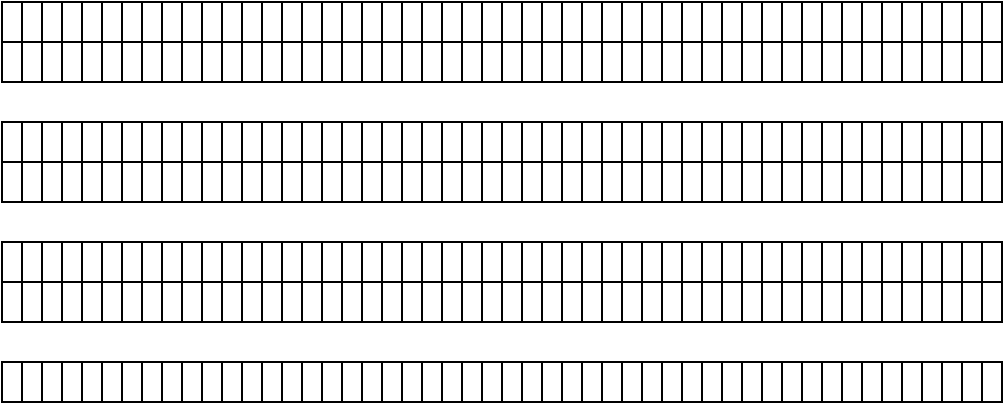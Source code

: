<mxfile version="13.0.3" type="device"><diagram id="r4NmSAupneQoYvctPZqf" name="Page-1"><mxGraphModel dx="634" dy="346" grid="1" gridSize="10" guides="1" tooltips="1" connect="1" arrows="1" fold="1" page="1" pageScale="1" pageWidth="827" pageHeight="1169" math="0" shadow="0"><root><mxCell id="0"/><mxCell id="1" parent="0"/><mxCell id="y5bwuYxLg_89UeBGdJk5-1" value="" style="rounded=0;whiteSpace=wrap;html=1;" vertex="1" parent="1"><mxGeometry x="120" y="420" width="10" height="20" as="geometry"/></mxCell><mxCell id="y5bwuYxLg_89UeBGdJk5-2" value="" style="rounded=0;whiteSpace=wrap;html=1;" vertex="1" parent="1"><mxGeometry x="130" y="420" width="10" height="20" as="geometry"/></mxCell><mxCell id="y5bwuYxLg_89UeBGdJk5-3" value="" style="rounded=0;whiteSpace=wrap;html=1;" vertex="1" parent="1"><mxGeometry x="140" y="420" width="10" height="20" as="geometry"/></mxCell><mxCell id="y5bwuYxLg_89UeBGdJk5-4" value="" style="rounded=0;whiteSpace=wrap;html=1;" vertex="1" parent="1"><mxGeometry x="150" y="420" width="10" height="20" as="geometry"/></mxCell><mxCell id="y5bwuYxLg_89UeBGdJk5-5" value="" style="rounded=0;whiteSpace=wrap;html=1;" vertex="1" parent="1"><mxGeometry x="160" y="420" width="10" height="20" as="geometry"/></mxCell><mxCell id="y5bwuYxLg_89UeBGdJk5-6" value="" style="rounded=0;whiteSpace=wrap;html=1;" vertex="1" parent="1"><mxGeometry x="170" y="420" width="10" height="20" as="geometry"/></mxCell><mxCell id="y5bwuYxLg_89UeBGdJk5-7" value="" style="rounded=0;whiteSpace=wrap;html=1;" vertex="1" parent="1"><mxGeometry x="180" y="420" width="10" height="20" as="geometry"/></mxCell><mxCell id="y5bwuYxLg_89UeBGdJk5-11" value="" style="rounded=0;whiteSpace=wrap;html=1;" vertex="1" parent="1"><mxGeometry x="190" y="420" width="10" height="20" as="geometry"/></mxCell><mxCell id="y5bwuYxLg_89UeBGdJk5-12" value="" style="rounded=0;whiteSpace=wrap;html=1;" vertex="1" parent="1"><mxGeometry x="200" y="420" width="10" height="20" as="geometry"/></mxCell><mxCell id="y5bwuYxLg_89UeBGdJk5-13" value="" style="rounded=0;whiteSpace=wrap;html=1;" vertex="1" parent="1"><mxGeometry x="210" y="420" width="10" height="20" as="geometry"/></mxCell><mxCell id="y5bwuYxLg_89UeBGdJk5-14" value="" style="rounded=0;whiteSpace=wrap;html=1;" vertex="1" parent="1"><mxGeometry x="220" y="420" width="10" height="20" as="geometry"/></mxCell><mxCell id="y5bwuYxLg_89UeBGdJk5-15" value="" style="rounded=0;whiteSpace=wrap;html=1;" vertex="1" parent="1"><mxGeometry x="230" y="420" width="10" height="20" as="geometry"/></mxCell><mxCell id="y5bwuYxLg_89UeBGdJk5-16" value="" style="rounded=0;whiteSpace=wrap;html=1;" vertex="1" parent="1"><mxGeometry x="240" y="420" width="10" height="20" as="geometry"/></mxCell><mxCell id="y5bwuYxLg_89UeBGdJk5-17" value="" style="rounded=0;whiteSpace=wrap;html=1;" vertex="1" parent="1"><mxGeometry x="250" y="420" width="10" height="20" as="geometry"/></mxCell><mxCell id="y5bwuYxLg_89UeBGdJk5-18" value="" style="rounded=0;whiteSpace=wrap;html=1;" vertex="1" parent="1"><mxGeometry x="260" y="420" width="10" height="20" as="geometry"/></mxCell><mxCell id="y5bwuYxLg_89UeBGdJk5-19" value="" style="rounded=0;whiteSpace=wrap;html=1;" vertex="1" parent="1"><mxGeometry x="270" y="420" width="10" height="20" as="geometry"/></mxCell><mxCell id="y5bwuYxLg_89UeBGdJk5-20" value="" style="rounded=0;whiteSpace=wrap;html=1;" vertex="1" parent="1"><mxGeometry x="280" y="420" width="10" height="20" as="geometry"/></mxCell><mxCell id="y5bwuYxLg_89UeBGdJk5-21" value="" style="rounded=0;whiteSpace=wrap;html=1;" vertex="1" parent="1"><mxGeometry x="290" y="420" width="10" height="20" as="geometry"/></mxCell><mxCell id="y5bwuYxLg_89UeBGdJk5-22" value="" style="rounded=0;whiteSpace=wrap;html=1;" vertex="1" parent="1"><mxGeometry x="300" y="420" width="10" height="20" as="geometry"/></mxCell><mxCell id="y5bwuYxLg_89UeBGdJk5-23" value="" style="rounded=0;whiteSpace=wrap;html=1;" vertex="1" parent="1"><mxGeometry x="310" y="420" width="10" height="20" as="geometry"/></mxCell><mxCell id="y5bwuYxLg_89UeBGdJk5-24" value="" style="rounded=0;whiteSpace=wrap;html=1;" vertex="1" parent="1"><mxGeometry x="320" y="420" width="10" height="20" as="geometry"/></mxCell><mxCell id="y5bwuYxLg_89UeBGdJk5-25" value="" style="rounded=0;whiteSpace=wrap;html=1;" vertex="1" parent="1"><mxGeometry x="330" y="420" width="10" height="20" as="geometry"/></mxCell><mxCell id="y5bwuYxLg_89UeBGdJk5-26" value="" style="rounded=0;whiteSpace=wrap;html=1;" vertex="1" parent="1"><mxGeometry x="340" y="420" width="10" height="20" as="geometry"/></mxCell><mxCell id="y5bwuYxLg_89UeBGdJk5-27" value="" style="rounded=0;whiteSpace=wrap;html=1;" vertex="1" parent="1"><mxGeometry x="350" y="420" width="10" height="20" as="geometry"/></mxCell><mxCell id="y5bwuYxLg_89UeBGdJk5-28" value="" style="rounded=0;whiteSpace=wrap;html=1;" vertex="1" parent="1"><mxGeometry x="360" y="420" width="10" height="20" as="geometry"/></mxCell><mxCell id="y5bwuYxLg_89UeBGdJk5-29" value="" style="rounded=0;whiteSpace=wrap;html=1;" vertex="1" parent="1"><mxGeometry x="370" y="420" width="10" height="20" as="geometry"/></mxCell><mxCell id="y5bwuYxLg_89UeBGdJk5-30" value="" style="rounded=0;whiteSpace=wrap;html=1;" vertex="1" parent="1"><mxGeometry x="380" y="420" width="10" height="20" as="geometry"/></mxCell><mxCell id="y5bwuYxLg_89UeBGdJk5-31" value="" style="rounded=0;whiteSpace=wrap;html=1;" vertex="1" parent="1"><mxGeometry x="390" y="420" width="10" height="20" as="geometry"/></mxCell><mxCell id="y5bwuYxLg_89UeBGdJk5-32" value="" style="rounded=0;whiteSpace=wrap;html=1;" vertex="1" parent="1"><mxGeometry x="400" y="420" width="10" height="20" as="geometry"/></mxCell><mxCell id="y5bwuYxLg_89UeBGdJk5-33" value="" style="rounded=0;whiteSpace=wrap;html=1;" vertex="1" parent="1"><mxGeometry x="410" y="420" width="10" height="20" as="geometry"/></mxCell><mxCell id="y5bwuYxLg_89UeBGdJk5-34" value="" style="rounded=0;whiteSpace=wrap;html=1;" vertex="1" parent="1"><mxGeometry x="420" y="420" width="10" height="20" as="geometry"/></mxCell><mxCell id="y5bwuYxLg_89UeBGdJk5-35" value="" style="rounded=0;whiteSpace=wrap;html=1;" vertex="1" parent="1"><mxGeometry x="430" y="420" width="10" height="20" as="geometry"/></mxCell><mxCell id="y5bwuYxLg_89UeBGdJk5-36" value="" style="rounded=0;whiteSpace=wrap;html=1;" vertex="1" parent="1"><mxGeometry x="440" y="420" width="10" height="20" as="geometry"/></mxCell><mxCell id="y5bwuYxLg_89UeBGdJk5-37" value="" style="rounded=0;whiteSpace=wrap;html=1;" vertex="1" parent="1"><mxGeometry x="450" y="420" width="10" height="20" as="geometry"/></mxCell><mxCell id="y5bwuYxLg_89UeBGdJk5-38" value="" style="rounded=0;whiteSpace=wrap;html=1;" vertex="1" parent="1"><mxGeometry x="460" y="420" width="10" height="20" as="geometry"/></mxCell><mxCell id="y5bwuYxLg_89UeBGdJk5-39" value="" style="rounded=0;whiteSpace=wrap;html=1;" vertex="1" parent="1"><mxGeometry x="470" y="420" width="10" height="20" as="geometry"/></mxCell><mxCell id="y5bwuYxLg_89UeBGdJk5-40" value="" style="rounded=0;whiteSpace=wrap;html=1;" vertex="1" parent="1"><mxGeometry x="480" y="420" width="10" height="20" as="geometry"/></mxCell><mxCell id="y5bwuYxLg_89UeBGdJk5-41" value="" style="rounded=0;whiteSpace=wrap;html=1;" vertex="1" parent="1"><mxGeometry x="490" y="420" width="10" height="20" as="geometry"/></mxCell><mxCell id="y5bwuYxLg_89UeBGdJk5-42" value="" style="rounded=0;whiteSpace=wrap;html=1;" vertex="1" parent="1"><mxGeometry x="500" y="420" width="10" height="20" as="geometry"/></mxCell><mxCell id="y5bwuYxLg_89UeBGdJk5-43" value="" style="rounded=0;whiteSpace=wrap;html=1;" vertex="1" parent="1"><mxGeometry x="510" y="420" width="10" height="20" as="geometry"/></mxCell><mxCell id="y5bwuYxLg_89UeBGdJk5-44" value="" style="rounded=0;whiteSpace=wrap;html=1;" vertex="1" parent="1"><mxGeometry x="520" y="420" width="10" height="20" as="geometry"/></mxCell><mxCell id="y5bwuYxLg_89UeBGdJk5-45" value="" style="rounded=0;whiteSpace=wrap;html=1;" vertex="1" parent="1"><mxGeometry x="530" y="420" width="10" height="20" as="geometry"/></mxCell><mxCell id="y5bwuYxLg_89UeBGdJk5-46" value="" style="rounded=0;whiteSpace=wrap;html=1;" vertex="1" parent="1"><mxGeometry x="540" y="420" width="10" height="20" as="geometry"/></mxCell><mxCell id="y5bwuYxLg_89UeBGdJk5-47" value="" style="rounded=0;whiteSpace=wrap;html=1;" vertex="1" parent="1"><mxGeometry x="550" y="420" width="10" height="20" as="geometry"/></mxCell><mxCell id="y5bwuYxLg_89UeBGdJk5-48" value="" style="rounded=0;whiteSpace=wrap;html=1;" vertex="1" parent="1"><mxGeometry x="560" y="420" width="10" height="20" as="geometry"/></mxCell><mxCell id="y5bwuYxLg_89UeBGdJk5-49" value="" style="rounded=0;whiteSpace=wrap;html=1;" vertex="1" parent="1"><mxGeometry x="570" y="420" width="10" height="20" as="geometry"/></mxCell><mxCell id="y5bwuYxLg_89UeBGdJk5-50" value="" style="rounded=0;whiteSpace=wrap;html=1;" vertex="1" parent="1"><mxGeometry x="580" y="420" width="10" height="20" as="geometry"/></mxCell><mxCell id="y5bwuYxLg_89UeBGdJk5-51" value="" style="rounded=0;whiteSpace=wrap;html=1;" vertex="1" parent="1"><mxGeometry x="590" y="420" width="10" height="20" as="geometry"/></mxCell><mxCell id="y5bwuYxLg_89UeBGdJk5-52" value="" style="rounded=0;whiteSpace=wrap;html=1;" vertex="1" parent="1"><mxGeometry x="600" y="420" width="10" height="20" as="geometry"/></mxCell><mxCell id="y5bwuYxLg_89UeBGdJk5-53" value="" style="rounded=0;whiteSpace=wrap;html=1;" vertex="1" parent="1"><mxGeometry x="610" y="420" width="10" height="20" as="geometry"/></mxCell><mxCell id="y5bwuYxLg_89UeBGdJk5-54" value="" style="rounded=0;whiteSpace=wrap;html=1;" vertex="1" parent="1"><mxGeometry x="120" y="380" width="10" height="20" as="geometry"/></mxCell><mxCell id="y5bwuYxLg_89UeBGdJk5-55" value="" style="rounded=0;whiteSpace=wrap;html=1;" vertex="1" parent="1"><mxGeometry x="130" y="380" width="10" height="20" as="geometry"/></mxCell><mxCell id="y5bwuYxLg_89UeBGdJk5-56" value="" style="rounded=0;whiteSpace=wrap;html=1;" vertex="1" parent="1"><mxGeometry x="140" y="380" width="10" height="20" as="geometry"/></mxCell><mxCell id="y5bwuYxLg_89UeBGdJk5-57" value="" style="rounded=0;whiteSpace=wrap;html=1;" vertex="1" parent="1"><mxGeometry x="150" y="380" width="10" height="20" as="geometry"/></mxCell><mxCell id="y5bwuYxLg_89UeBGdJk5-58" value="" style="rounded=0;whiteSpace=wrap;html=1;" vertex="1" parent="1"><mxGeometry x="160" y="380" width="10" height="20" as="geometry"/></mxCell><mxCell id="y5bwuYxLg_89UeBGdJk5-59" value="" style="rounded=0;whiteSpace=wrap;html=1;" vertex="1" parent="1"><mxGeometry x="170" y="380" width="10" height="20" as="geometry"/></mxCell><mxCell id="y5bwuYxLg_89UeBGdJk5-60" value="" style="rounded=0;whiteSpace=wrap;html=1;" vertex="1" parent="1"><mxGeometry x="180" y="380" width="10" height="20" as="geometry"/></mxCell><mxCell id="y5bwuYxLg_89UeBGdJk5-61" value="" style="rounded=0;whiteSpace=wrap;html=1;" vertex="1" parent="1"><mxGeometry x="190" y="380" width="10" height="20" as="geometry"/></mxCell><mxCell id="y5bwuYxLg_89UeBGdJk5-62" value="" style="rounded=0;whiteSpace=wrap;html=1;" vertex="1" parent="1"><mxGeometry x="200" y="380" width="10" height="20" as="geometry"/></mxCell><mxCell id="y5bwuYxLg_89UeBGdJk5-63" value="" style="rounded=0;whiteSpace=wrap;html=1;" vertex="1" parent="1"><mxGeometry x="210" y="380" width="10" height="20" as="geometry"/></mxCell><mxCell id="y5bwuYxLg_89UeBGdJk5-64" value="" style="rounded=0;whiteSpace=wrap;html=1;" vertex="1" parent="1"><mxGeometry x="220" y="380" width="10" height="20" as="geometry"/></mxCell><mxCell id="y5bwuYxLg_89UeBGdJk5-65" value="" style="rounded=0;whiteSpace=wrap;html=1;" vertex="1" parent="1"><mxGeometry x="230" y="380" width="10" height="20" as="geometry"/></mxCell><mxCell id="y5bwuYxLg_89UeBGdJk5-66" value="" style="rounded=0;whiteSpace=wrap;html=1;" vertex="1" parent="1"><mxGeometry x="240" y="380" width="10" height="20" as="geometry"/></mxCell><mxCell id="y5bwuYxLg_89UeBGdJk5-67" value="" style="rounded=0;whiteSpace=wrap;html=1;" vertex="1" parent="1"><mxGeometry x="250" y="380" width="10" height="20" as="geometry"/></mxCell><mxCell id="y5bwuYxLg_89UeBGdJk5-68" value="" style="rounded=0;whiteSpace=wrap;html=1;" vertex="1" parent="1"><mxGeometry x="260" y="380" width="10" height="20" as="geometry"/></mxCell><mxCell id="y5bwuYxLg_89UeBGdJk5-69" value="" style="rounded=0;whiteSpace=wrap;html=1;" vertex="1" parent="1"><mxGeometry x="270" y="380" width="10" height="20" as="geometry"/></mxCell><mxCell id="y5bwuYxLg_89UeBGdJk5-70" value="" style="rounded=0;whiteSpace=wrap;html=1;" vertex="1" parent="1"><mxGeometry x="280" y="380" width="10" height="20" as="geometry"/></mxCell><mxCell id="y5bwuYxLg_89UeBGdJk5-71" value="" style="rounded=0;whiteSpace=wrap;html=1;" vertex="1" parent="1"><mxGeometry x="290" y="380" width="10" height="20" as="geometry"/></mxCell><mxCell id="y5bwuYxLg_89UeBGdJk5-72" value="" style="rounded=0;whiteSpace=wrap;html=1;" vertex="1" parent="1"><mxGeometry x="300" y="380" width="10" height="20" as="geometry"/></mxCell><mxCell id="y5bwuYxLg_89UeBGdJk5-73" value="" style="rounded=0;whiteSpace=wrap;html=1;" vertex="1" parent="1"><mxGeometry x="310" y="380" width="10" height="20" as="geometry"/></mxCell><mxCell id="y5bwuYxLg_89UeBGdJk5-74" value="" style="rounded=0;whiteSpace=wrap;html=1;" vertex="1" parent="1"><mxGeometry x="320" y="380" width="10" height="20" as="geometry"/></mxCell><mxCell id="y5bwuYxLg_89UeBGdJk5-75" value="" style="rounded=0;whiteSpace=wrap;html=1;" vertex="1" parent="1"><mxGeometry x="330" y="380" width="10" height="20" as="geometry"/></mxCell><mxCell id="y5bwuYxLg_89UeBGdJk5-76" value="" style="rounded=0;whiteSpace=wrap;html=1;" vertex="1" parent="1"><mxGeometry x="340" y="380" width="10" height="20" as="geometry"/></mxCell><mxCell id="y5bwuYxLg_89UeBGdJk5-77" value="" style="rounded=0;whiteSpace=wrap;html=1;" vertex="1" parent="1"><mxGeometry x="350" y="380" width="10" height="20" as="geometry"/></mxCell><mxCell id="y5bwuYxLg_89UeBGdJk5-78" value="" style="rounded=0;whiteSpace=wrap;html=1;" vertex="1" parent="1"><mxGeometry x="360" y="380" width="10" height="20" as="geometry"/></mxCell><mxCell id="y5bwuYxLg_89UeBGdJk5-79" value="" style="rounded=0;whiteSpace=wrap;html=1;" vertex="1" parent="1"><mxGeometry x="370" y="380" width="10" height="20" as="geometry"/></mxCell><mxCell id="y5bwuYxLg_89UeBGdJk5-80" value="" style="rounded=0;whiteSpace=wrap;html=1;" vertex="1" parent="1"><mxGeometry x="380" y="380" width="10" height="20" as="geometry"/></mxCell><mxCell id="y5bwuYxLg_89UeBGdJk5-81" value="" style="rounded=0;whiteSpace=wrap;html=1;" vertex="1" parent="1"><mxGeometry x="390" y="380" width="10" height="20" as="geometry"/></mxCell><mxCell id="y5bwuYxLg_89UeBGdJk5-82" value="" style="rounded=0;whiteSpace=wrap;html=1;" vertex="1" parent="1"><mxGeometry x="400" y="380" width="10" height="20" as="geometry"/></mxCell><mxCell id="y5bwuYxLg_89UeBGdJk5-83" value="" style="rounded=0;whiteSpace=wrap;html=1;" vertex="1" parent="1"><mxGeometry x="410" y="380" width="10" height="20" as="geometry"/></mxCell><mxCell id="y5bwuYxLg_89UeBGdJk5-84" value="" style="rounded=0;whiteSpace=wrap;html=1;" vertex="1" parent="1"><mxGeometry x="420" y="380" width="10" height="20" as="geometry"/></mxCell><mxCell id="y5bwuYxLg_89UeBGdJk5-85" value="" style="rounded=0;whiteSpace=wrap;html=1;" vertex="1" parent="1"><mxGeometry x="430" y="380" width="10" height="20" as="geometry"/></mxCell><mxCell id="y5bwuYxLg_89UeBGdJk5-86" value="" style="rounded=0;whiteSpace=wrap;html=1;" vertex="1" parent="1"><mxGeometry x="440" y="380" width="10" height="20" as="geometry"/></mxCell><mxCell id="y5bwuYxLg_89UeBGdJk5-87" value="" style="rounded=0;whiteSpace=wrap;html=1;" vertex="1" parent="1"><mxGeometry x="450" y="380" width="10" height="20" as="geometry"/></mxCell><mxCell id="y5bwuYxLg_89UeBGdJk5-88" value="" style="rounded=0;whiteSpace=wrap;html=1;" vertex="1" parent="1"><mxGeometry x="460" y="380" width="10" height="20" as="geometry"/></mxCell><mxCell id="y5bwuYxLg_89UeBGdJk5-89" value="" style="rounded=0;whiteSpace=wrap;html=1;" vertex="1" parent="1"><mxGeometry x="470" y="380" width="10" height="20" as="geometry"/></mxCell><mxCell id="y5bwuYxLg_89UeBGdJk5-90" value="" style="rounded=0;whiteSpace=wrap;html=1;" vertex="1" parent="1"><mxGeometry x="480" y="380" width="10" height="20" as="geometry"/></mxCell><mxCell id="y5bwuYxLg_89UeBGdJk5-91" value="" style="rounded=0;whiteSpace=wrap;html=1;" vertex="1" parent="1"><mxGeometry x="490" y="380" width="10" height="20" as="geometry"/></mxCell><mxCell id="y5bwuYxLg_89UeBGdJk5-92" value="" style="rounded=0;whiteSpace=wrap;html=1;" vertex="1" parent="1"><mxGeometry x="500" y="380" width="10" height="20" as="geometry"/></mxCell><mxCell id="y5bwuYxLg_89UeBGdJk5-93" value="" style="rounded=0;whiteSpace=wrap;html=1;" vertex="1" parent="1"><mxGeometry x="510" y="380" width="10" height="20" as="geometry"/></mxCell><mxCell id="y5bwuYxLg_89UeBGdJk5-94" value="" style="rounded=0;whiteSpace=wrap;html=1;" vertex="1" parent="1"><mxGeometry x="520" y="380" width="10" height="20" as="geometry"/></mxCell><mxCell id="y5bwuYxLg_89UeBGdJk5-95" value="" style="rounded=0;whiteSpace=wrap;html=1;" vertex="1" parent="1"><mxGeometry x="530" y="380" width="10" height="20" as="geometry"/></mxCell><mxCell id="y5bwuYxLg_89UeBGdJk5-96" value="" style="rounded=0;whiteSpace=wrap;html=1;" vertex="1" parent="1"><mxGeometry x="540" y="380" width="10" height="20" as="geometry"/></mxCell><mxCell id="y5bwuYxLg_89UeBGdJk5-97" value="" style="rounded=0;whiteSpace=wrap;html=1;" vertex="1" parent="1"><mxGeometry x="550" y="380" width="10" height="20" as="geometry"/></mxCell><mxCell id="y5bwuYxLg_89UeBGdJk5-98" value="" style="rounded=0;whiteSpace=wrap;html=1;" vertex="1" parent="1"><mxGeometry x="560" y="380" width="10" height="20" as="geometry"/></mxCell><mxCell id="y5bwuYxLg_89UeBGdJk5-99" value="" style="rounded=0;whiteSpace=wrap;html=1;" vertex="1" parent="1"><mxGeometry x="570" y="380" width="10" height="20" as="geometry"/></mxCell><mxCell id="y5bwuYxLg_89UeBGdJk5-100" value="" style="rounded=0;whiteSpace=wrap;html=1;" vertex="1" parent="1"><mxGeometry x="580" y="380" width="10" height="20" as="geometry"/></mxCell><mxCell id="y5bwuYxLg_89UeBGdJk5-101" value="" style="rounded=0;whiteSpace=wrap;html=1;" vertex="1" parent="1"><mxGeometry x="590" y="380" width="10" height="20" as="geometry"/></mxCell><mxCell id="y5bwuYxLg_89UeBGdJk5-102" value="" style="rounded=0;whiteSpace=wrap;html=1;" vertex="1" parent="1"><mxGeometry x="600" y="380" width="10" height="20" as="geometry"/></mxCell><mxCell id="y5bwuYxLg_89UeBGdJk5-103" value="" style="rounded=0;whiteSpace=wrap;html=1;" vertex="1" parent="1"><mxGeometry x="610" y="380" width="10" height="20" as="geometry"/></mxCell><mxCell id="y5bwuYxLg_89UeBGdJk5-104" value="" style="rounded=0;whiteSpace=wrap;html=1;" vertex="1" parent="1"><mxGeometry x="120" y="360" width="10" height="20" as="geometry"/></mxCell><mxCell id="y5bwuYxLg_89UeBGdJk5-105" value="" style="rounded=0;whiteSpace=wrap;html=1;" vertex="1" parent="1"><mxGeometry x="130" y="360" width="10" height="20" as="geometry"/></mxCell><mxCell id="y5bwuYxLg_89UeBGdJk5-106" value="" style="rounded=0;whiteSpace=wrap;html=1;" vertex="1" parent="1"><mxGeometry x="140" y="360" width="10" height="20" as="geometry"/></mxCell><mxCell id="y5bwuYxLg_89UeBGdJk5-107" value="" style="rounded=0;whiteSpace=wrap;html=1;" vertex="1" parent="1"><mxGeometry x="150" y="360" width="10" height="20" as="geometry"/></mxCell><mxCell id="y5bwuYxLg_89UeBGdJk5-108" value="" style="rounded=0;whiteSpace=wrap;html=1;" vertex="1" parent="1"><mxGeometry x="160" y="360" width="10" height="20" as="geometry"/></mxCell><mxCell id="y5bwuYxLg_89UeBGdJk5-109" value="" style="rounded=0;whiteSpace=wrap;html=1;" vertex="1" parent="1"><mxGeometry x="170" y="360" width="10" height="20" as="geometry"/></mxCell><mxCell id="y5bwuYxLg_89UeBGdJk5-110" value="" style="rounded=0;whiteSpace=wrap;html=1;" vertex="1" parent="1"><mxGeometry x="180" y="360" width="10" height="20" as="geometry"/></mxCell><mxCell id="y5bwuYxLg_89UeBGdJk5-111" value="" style="rounded=0;whiteSpace=wrap;html=1;" vertex="1" parent="1"><mxGeometry x="190" y="360" width="10" height="20" as="geometry"/></mxCell><mxCell id="y5bwuYxLg_89UeBGdJk5-112" value="" style="rounded=0;whiteSpace=wrap;html=1;" vertex="1" parent="1"><mxGeometry x="200" y="360" width="10" height="20" as="geometry"/></mxCell><mxCell id="y5bwuYxLg_89UeBGdJk5-113" value="" style="rounded=0;whiteSpace=wrap;html=1;" vertex="1" parent="1"><mxGeometry x="210" y="360" width="10" height="20" as="geometry"/></mxCell><mxCell id="y5bwuYxLg_89UeBGdJk5-114" value="" style="rounded=0;whiteSpace=wrap;html=1;" vertex="1" parent="1"><mxGeometry x="220" y="360" width="10" height="20" as="geometry"/></mxCell><mxCell id="y5bwuYxLg_89UeBGdJk5-115" value="" style="rounded=0;whiteSpace=wrap;html=1;" vertex="1" parent="1"><mxGeometry x="230" y="360" width="10" height="20" as="geometry"/></mxCell><mxCell id="y5bwuYxLg_89UeBGdJk5-116" value="" style="rounded=0;whiteSpace=wrap;html=1;" vertex="1" parent="1"><mxGeometry x="240" y="360" width="10" height="20" as="geometry"/></mxCell><mxCell id="y5bwuYxLg_89UeBGdJk5-117" value="" style="rounded=0;whiteSpace=wrap;html=1;" vertex="1" parent="1"><mxGeometry x="250" y="360" width="10" height="20" as="geometry"/></mxCell><mxCell id="y5bwuYxLg_89UeBGdJk5-118" value="" style="rounded=0;whiteSpace=wrap;html=1;" vertex="1" parent="1"><mxGeometry x="260" y="360" width="10" height="20" as="geometry"/></mxCell><mxCell id="y5bwuYxLg_89UeBGdJk5-119" value="" style="rounded=0;whiteSpace=wrap;html=1;" vertex="1" parent="1"><mxGeometry x="270" y="360" width="10" height="20" as="geometry"/></mxCell><mxCell id="y5bwuYxLg_89UeBGdJk5-120" value="" style="rounded=0;whiteSpace=wrap;html=1;" vertex="1" parent="1"><mxGeometry x="280" y="360" width="10" height="20" as="geometry"/></mxCell><mxCell id="y5bwuYxLg_89UeBGdJk5-121" value="" style="rounded=0;whiteSpace=wrap;html=1;" vertex="1" parent="1"><mxGeometry x="290" y="360" width="10" height="20" as="geometry"/></mxCell><mxCell id="y5bwuYxLg_89UeBGdJk5-122" value="" style="rounded=0;whiteSpace=wrap;html=1;" vertex="1" parent="1"><mxGeometry x="300" y="360" width="10" height="20" as="geometry"/></mxCell><mxCell id="y5bwuYxLg_89UeBGdJk5-123" value="" style="rounded=0;whiteSpace=wrap;html=1;" vertex="1" parent="1"><mxGeometry x="310" y="360" width="10" height="20" as="geometry"/></mxCell><mxCell id="y5bwuYxLg_89UeBGdJk5-124" value="" style="rounded=0;whiteSpace=wrap;html=1;" vertex="1" parent="1"><mxGeometry x="320" y="360" width="10" height="20" as="geometry"/></mxCell><mxCell id="y5bwuYxLg_89UeBGdJk5-125" value="" style="rounded=0;whiteSpace=wrap;html=1;" vertex="1" parent="1"><mxGeometry x="330" y="360" width="10" height="20" as="geometry"/></mxCell><mxCell id="y5bwuYxLg_89UeBGdJk5-126" value="" style="rounded=0;whiteSpace=wrap;html=1;" vertex="1" parent="1"><mxGeometry x="340" y="360" width="10" height="20" as="geometry"/></mxCell><mxCell id="y5bwuYxLg_89UeBGdJk5-127" value="" style="rounded=0;whiteSpace=wrap;html=1;" vertex="1" parent="1"><mxGeometry x="350" y="360" width="10" height="20" as="geometry"/></mxCell><mxCell id="y5bwuYxLg_89UeBGdJk5-128" value="" style="rounded=0;whiteSpace=wrap;html=1;" vertex="1" parent="1"><mxGeometry x="360" y="360" width="10" height="20" as="geometry"/></mxCell><mxCell id="y5bwuYxLg_89UeBGdJk5-129" value="" style="rounded=0;whiteSpace=wrap;html=1;" vertex="1" parent="1"><mxGeometry x="370" y="360" width="10" height="20" as="geometry"/></mxCell><mxCell id="y5bwuYxLg_89UeBGdJk5-130" value="" style="rounded=0;whiteSpace=wrap;html=1;" vertex="1" parent="1"><mxGeometry x="380" y="360" width="10" height="20" as="geometry"/></mxCell><mxCell id="y5bwuYxLg_89UeBGdJk5-131" value="" style="rounded=0;whiteSpace=wrap;html=1;" vertex="1" parent="1"><mxGeometry x="390" y="360" width="10" height="20" as="geometry"/></mxCell><mxCell id="y5bwuYxLg_89UeBGdJk5-132" value="" style="rounded=0;whiteSpace=wrap;html=1;" vertex="1" parent="1"><mxGeometry x="400" y="360" width="10" height="20" as="geometry"/></mxCell><mxCell id="y5bwuYxLg_89UeBGdJk5-133" value="" style="rounded=0;whiteSpace=wrap;html=1;" vertex="1" parent="1"><mxGeometry x="410" y="360" width="10" height="20" as="geometry"/></mxCell><mxCell id="y5bwuYxLg_89UeBGdJk5-134" value="" style="rounded=0;whiteSpace=wrap;html=1;" vertex="1" parent="1"><mxGeometry x="420" y="360" width="10" height="20" as="geometry"/></mxCell><mxCell id="y5bwuYxLg_89UeBGdJk5-135" value="" style="rounded=0;whiteSpace=wrap;html=1;" vertex="1" parent="1"><mxGeometry x="430" y="360" width="10" height="20" as="geometry"/></mxCell><mxCell id="y5bwuYxLg_89UeBGdJk5-136" value="" style="rounded=0;whiteSpace=wrap;html=1;" vertex="1" parent="1"><mxGeometry x="440" y="360" width="10" height="20" as="geometry"/></mxCell><mxCell id="y5bwuYxLg_89UeBGdJk5-137" value="" style="rounded=0;whiteSpace=wrap;html=1;" vertex="1" parent="1"><mxGeometry x="450" y="360" width="10" height="20" as="geometry"/></mxCell><mxCell id="y5bwuYxLg_89UeBGdJk5-138" value="" style="rounded=0;whiteSpace=wrap;html=1;" vertex="1" parent="1"><mxGeometry x="460" y="360" width="10" height="20" as="geometry"/></mxCell><mxCell id="y5bwuYxLg_89UeBGdJk5-139" value="" style="rounded=0;whiteSpace=wrap;html=1;" vertex="1" parent="1"><mxGeometry x="470" y="360" width="10" height="20" as="geometry"/></mxCell><mxCell id="y5bwuYxLg_89UeBGdJk5-140" value="" style="rounded=0;whiteSpace=wrap;html=1;" vertex="1" parent="1"><mxGeometry x="480" y="360" width="10" height="20" as="geometry"/></mxCell><mxCell id="y5bwuYxLg_89UeBGdJk5-141" value="" style="rounded=0;whiteSpace=wrap;html=1;" vertex="1" parent="1"><mxGeometry x="490" y="360" width="10" height="20" as="geometry"/></mxCell><mxCell id="y5bwuYxLg_89UeBGdJk5-142" value="" style="rounded=0;whiteSpace=wrap;html=1;" vertex="1" parent="1"><mxGeometry x="500" y="360" width="10" height="20" as="geometry"/></mxCell><mxCell id="y5bwuYxLg_89UeBGdJk5-143" value="" style="rounded=0;whiteSpace=wrap;html=1;" vertex="1" parent="1"><mxGeometry x="510" y="360" width="10" height="20" as="geometry"/></mxCell><mxCell id="y5bwuYxLg_89UeBGdJk5-144" value="" style="rounded=0;whiteSpace=wrap;html=1;" vertex="1" parent="1"><mxGeometry x="520" y="360" width="10" height="20" as="geometry"/></mxCell><mxCell id="y5bwuYxLg_89UeBGdJk5-145" value="" style="rounded=0;whiteSpace=wrap;html=1;" vertex="1" parent="1"><mxGeometry x="530" y="360" width="10" height="20" as="geometry"/></mxCell><mxCell id="y5bwuYxLg_89UeBGdJk5-146" value="" style="rounded=0;whiteSpace=wrap;html=1;" vertex="1" parent="1"><mxGeometry x="540" y="360" width="10" height="20" as="geometry"/></mxCell><mxCell id="y5bwuYxLg_89UeBGdJk5-147" value="" style="rounded=0;whiteSpace=wrap;html=1;" vertex="1" parent="1"><mxGeometry x="550" y="360" width="10" height="20" as="geometry"/></mxCell><mxCell id="y5bwuYxLg_89UeBGdJk5-148" value="" style="rounded=0;whiteSpace=wrap;html=1;" vertex="1" parent="1"><mxGeometry x="560" y="360" width="10" height="20" as="geometry"/></mxCell><mxCell id="y5bwuYxLg_89UeBGdJk5-149" value="" style="rounded=0;whiteSpace=wrap;html=1;" vertex="1" parent="1"><mxGeometry x="570" y="360" width="10" height="20" as="geometry"/></mxCell><mxCell id="y5bwuYxLg_89UeBGdJk5-150" value="" style="rounded=0;whiteSpace=wrap;html=1;" vertex="1" parent="1"><mxGeometry x="580" y="360" width="10" height="20" as="geometry"/></mxCell><mxCell id="y5bwuYxLg_89UeBGdJk5-151" value="" style="rounded=0;whiteSpace=wrap;html=1;" vertex="1" parent="1"><mxGeometry x="590" y="360" width="10" height="20" as="geometry"/></mxCell><mxCell id="y5bwuYxLg_89UeBGdJk5-152" value="" style="rounded=0;whiteSpace=wrap;html=1;" vertex="1" parent="1"><mxGeometry x="600" y="360" width="10" height="20" as="geometry"/></mxCell><mxCell id="y5bwuYxLg_89UeBGdJk5-153" value="" style="rounded=0;whiteSpace=wrap;html=1;" vertex="1" parent="1"><mxGeometry x="610" y="360" width="10" height="20" as="geometry"/></mxCell><mxCell id="y5bwuYxLg_89UeBGdJk5-154" value="" style="rounded=0;whiteSpace=wrap;html=1;" vertex="1" parent="1"><mxGeometry x="120" y="320" width="10" height="20" as="geometry"/></mxCell><mxCell id="y5bwuYxLg_89UeBGdJk5-155" value="" style="rounded=0;whiteSpace=wrap;html=1;" vertex="1" parent="1"><mxGeometry x="130" y="320" width="10" height="20" as="geometry"/></mxCell><mxCell id="y5bwuYxLg_89UeBGdJk5-156" value="" style="rounded=0;whiteSpace=wrap;html=1;" vertex="1" parent="1"><mxGeometry x="140" y="320" width="10" height="20" as="geometry"/></mxCell><mxCell id="y5bwuYxLg_89UeBGdJk5-157" value="" style="rounded=0;whiteSpace=wrap;html=1;" vertex="1" parent="1"><mxGeometry x="150" y="320" width="10" height="20" as="geometry"/></mxCell><mxCell id="y5bwuYxLg_89UeBGdJk5-158" value="" style="rounded=0;whiteSpace=wrap;html=1;" vertex="1" parent="1"><mxGeometry x="160" y="320" width="10" height="20" as="geometry"/></mxCell><mxCell id="y5bwuYxLg_89UeBGdJk5-159" value="" style="rounded=0;whiteSpace=wrap;html=1;" vertex="1" parent="1"><mxGeometry x="170" y="320" width="10" height="20" as="geometry"/></mxCell><mxCell id="y5bwuYxLg_89UeBGdJk5-160" value="" style="rounded=0;whiteSpace=wrap;html=1;" vertex="1" parent="1"><mxGeometry x="180" y="320" width="10" height="20" as="geometry"/></mxCell><mxCell id="y5bwuYxLg_89UeBGdJk5-161" value="" style="rounded=0;whiteSpace=wrap;html=1;" vertex="1" parent="1"><mxGeometry x="190" y="320" width="10" height="20" as="geometry"/></mxCell><mxCell id="y5bwuYxLg_89UeBGdJk5-162" value="" style="rounded=0;whiteSpace=wrap;html=1;" vertex="1" parent="1"><mxGeometry x="200" y="320" width="10" height="20" as="geometry"/></mxCell><mxCell id="y5bwuYxLg_89UeBGdJk5-163" value="" style="rounded=0;whiteSpace=wrap;html=1;" vertex="1" parent="1"><mxGeometry x="210" y="320" width="10" height="20" as="geometry"/></mxCell><mxCell id="y5bwuYxLg_89UeBGdJk5-164" value="" style="rounded=0;whiteSpace=wrap;html=1;" vertex="1" parent="1"><mxGeometry x="220" y="320" width="10" height="20" as="geometry"/></mxCell><mxCell id="y5bwuYxLg_89UeBGdJk5-165" value="" style="rounded=0;whiteSpace=wrap;html=1;" vertex="1" parent="1"><mxGeometry x="230" y="320" width="10" height="20" as="geometry"/></mxCell><mxCell id="y5bwuYxLg_89UeBGdJk5-166" value="" style="rounded=0;whiteSpace=wrap;html=1;" vertex="1" parent="1"><mxGeometry x="240" y="320" width="10" height="20" as="geometry"/></mxCell><mxCell id="y5bwuYxLg_89UeBGdJk5-167" value="" style="rounded=0;whiteSpace=wrap;html=1;" vertex="1" parent="1"><mxGeometry x="250" y="320" width="10" height="20" as="geometry"/></mxCell><mxCell id="y5bwuYxLg_89UeBGdJk5-168" value="" style="rounded=0;whiteSpace=wrap;html=1;" vertex="1" parent="1"><mxGeometry x="260" y="320" width="10" height="20" as="geometry"/></mxCell><mxCell id="y5bwuYxLg_89UeBGdJk5-169" value="" style="rounded=0;whiteSpace=wrap;html=1;" vertex="1" parent="1"><mxGeometry x="270" y="320" width="10" height="20" as="geometry"/></mxCell><mxCell id="y5bwuYxLg_89UeBGdJk5-170" value="" style="rounded=0;whiteSpace=wrap;html=1;" vertex="1" parent="1"><mxGeometry x="280" y="320" width="10" height="20" as="geometry"/></mxCell><mxCell id="y5bwuYxLg_89UeBGdJk5-171" value="" style="rounded=0;whiteSpace=wrap;html=1;" vertex="1" parent="1"><mxGeometry x="290" y="320" width="10" height="20" as="geometry"/></mxCell><mxCell id="y5bwuYxLg_89UeBGdJk5-172" value="" style="rounded=0;whiteSpace=wrap;html=1;" vertex="1" parent="1"><mxGeometry x="300" y="320" width="10" height="20" as="geometry"/></mxCell><mxCell id="y5bwuYxLg_89UeBGdJk5-173" value="" style="rounded=0;whiteSpace=wrap;html=1;" vertex="1" parent="1"><mxGeometry x="310" y="320" width="10" height="20" as="geometry"/></mxCell><mxCell id="y5bwuYxLg_89UeBGdJk5-174" value="" style="rounded=0;whiteSpace=wrap;html=1;" vertex="1" parent="1"><mxGeometry x="320" y="320" width="10" height="20" as="geometry"/></mxCell><mxCell id="y5bwuYxLg_89UeBGdJk5-175" value="" style="rounded=0;whiteSpace=wrap;html=1;" vertex="1" parent="1"><mxGeometry x="330" y="320" width="10" height="20" as="geometry"/></mxCell><mxCell id="y5bwuYxLg_89UeBGdJk5-176" value="" style="rounded=0;whiteSpace=wrap;html=1;" vertex="1" parent="1"><mxGeometry x="340" y="320" width="10" height="20" as="geometry"/></mxCell><mxCell id="y5bwuYxLg_89UeBGdJk5-177" value="" style="rounded=0;whiteSpace=wrap;html=1;" vertex="1" parent="1"><mxGeometry x="350" y="320" width="10" height="20" as="geometry"/></mxCell><mxCell id="y5bwuYxLg_89UeBGdJk5-178" value="" style="rounded=0;whiteSpace=wrap;html=1;" vertex="1" parent="1"><mxGeometry x="360" y="320" width="10" height="20" as="geometry"/></mxCell><mxCell id="y5bwuYxLg_89UeBGdJk5-179" value="" style="rounded=0;whiteSpace=wrap;html=1;" vertex="1" parent="1"><mxGeometry x="370" y="320" width="10" height="20" as="geometry"/></mxCell><mxCell id="y5bwuYxLg_89UeBGdJk5-180" value="" style="rounded=0;whiteSpace=wrap;html=1;" vertex="1" parent="1"><mxGeometry x="380" y="320" width="10" height="20" as="geometry"/></mxCell><mxCell id="y5bwuYxLg_89UeBGdJk5-181" value="" style="rounded=0;whiteSpace=wrap;html=1;" vertex="1" parent="1"><mxGeometry x="390" y="320" width="10" height="20" as="geometry"/></mxCell><mxCell id="y5bwuYxLg_89UeBGdJk5-182" value="" style="rounded=0;whiteSpace=wrap;html=1;" vertex="1" parent="1"><mxGeometry x="400" y="320" width="10" height="20" as="geometry"/></mxCell><mxCell id="y5bwuYxLg_89UeBGdJk5-183" value="" style="rounded=0;whiteSpace=wrap;html=1;" vertex="1" parent="1"><mxGeometry x="410" y="320" width="10" height="20" as="geometry"/></mxCell><mxCell id="y5bwuYxLg_89UeBGdJk5-184" value="" style="rounded=0;whiteSpace=wrap;html=1;" vertex="1" parent="1"><mxGeometry x="420" y="320" width="10" height="20" as="geometry"/></mxCell><mxCell id="y5bwuYxLg_89UeBGdJk5-185" value="" style="rounded=0;whiteSpace=wrap;html=1;" vertex="1" parent="1"><mxGeometry x="430" y="320" width="10" height="20" as="geometry"/></mxCell><mxCell id="y5bwuYxLg_89UeBGdJk5-186" value="" style="rounded=0;whiteSpace=wrap;html=1;" vertex="1" parent="1"><mxGeometry x="440" y="320" width="10" height="20" as="geometry"/></mxCell><mxCell id="y5bwuYxLg_89UeBGdJk5-187" value="" style="rounded=0;whiteSpace=wrap;html=1;" vertex="1" parent="1"><mxGeometry x="450" y="320" width="10" height="20" as="geometry"/></mxCell><mxCell id="y5bwuYxLg_89UeBGdJk5-188" value="" style="rounded=0;whiteSpace=wrap;html=1;" vertex="1" parent="1"><mxGeometry x="460" y="320" width="10" height="20" as="geometry"/></mxCell><mxCell id="y5bwuYxLg_89UeBGdJk5-189" value="" style="rounded=0;whiteSpace=wrap;html=1;" vertex="1" parent="1"><mxGeometry x="470" y="320" width="10" height="20" as="geometry"/></mxCell><mxCell id="y5bwuYxLg_89UeBGdJk5-190" value="" style="rounded=0;whiteSpace=wrap;html=1;" vertex="1" parent="1"><mxGeometry x="480" y="320" width="10" height="20" as="geometry"/></mxCell><mxCell id="y5bwuYxLg_89UeBGdJk5-191" value="" style="rounded=0;whiteSpace=wrap;html=1;" vertex="1" parent="1"><mxGeometry x="490" y="320" width="10" height="20" as="geometry"/></mxCell><mxCell id="y5bwuYxLg_89UeBGdJk5-192" value="" style="rounded=0;whiteSpace=wrap;html=1;" vertex="1" parent="1"><mxGeometry x="500" y="320" width="10" height="20" as="geometry"/></mxCell><mxCell id="y5bwuYxLg_89UeBGdJk5-193" value="" style="rounded=0;whiteSpace=wrap;html=1;" vertex="1" parent="1"><mxGeometry x="510" y="320" width="10" height="20" as="geometry"/></mxCell><mxCell id="y5bwuYxLg_89UeBGdJk5-194" value="" style="rounded=0;whiteSpace=wrap;html=1;" vertex="1" parent="1"><mxGeometry x="520" y="320" width="10" height="20" as="geometry"/></mxCell><mxCell id="y5bwuYxLg_89UeBGdJk5-195" value="" style="rounded=0;whiteSpace=wrap;html=1;" vertex="1" parent="1"><mxGeometry x="530" y="320" width="10" height="20" as="geometry"/></mxCell><mxCell id="y5bwuYxLg_89UeBGdJk5-196" value="" style="rounded=0;whiteSpace=wrap;html=1;" vertex="1" parent="1"><mxGeometry x="540" y="320" width="10" height="20" as="geometry"/></mxCell><mxCell id="y5bwuYxLg_89UeBGdJk5-197" value="" style="rounded=0;whiteSpace=wrap;html=1;" vertex="1" parent="1"><mxGeometry x="550" y="320" width="10" height="20" as="geometry"/></mxCell><mxCell id="y5bwuYxLg_89UeBGdJk5-198" value="" style="rounded=0;whiteSpace=wrap;html=1;" vertex="1" parent="1"><mxGeometry x="560" y="320" width="10" height="20" as="geometry"/></mxCell><mxCell id="y5bwuYxLg_89UeBGdJk5-199" value="" style="rounded=0;whiteSpace=wrap;html=1;" vertex="1" parent="1"><mxGeometry x="570" y="320" width="10" height="20" as="geometry"/></mxCell><mxCell id="y5bwuYxLg_89UeBGdJk5-200" value="" style="rounded=0;whiteSpace=wrap;html=1;" vertex="1" parent="1"><mxGeometry x="580" y="320" width="10" height="20" as="geometry"/></mxCell><mxCell id="y5bwuYxLg_89UeBGdJk5-201" value="" style="rounded=0;whiteSpace=wrap;html=1;" vertex="1" parent="1"><mxGeometry x="590" y="320" width="10" height="20" as="geometry"/></mxCell><mxCell id="y5bwuYxLg_89UeBGdJk5-202" value="" style="rounded=0;whiteSpace=wrap;html=1;" vertex="1" parent="1"><mxGeometry x="600" y="320" width="10" height="20" as="geometry"/></mxCell><mxCell id="y5bwuYxLg_89UeBGdJk5-203" value="" style="rounded=0;whiteSpace=wrap;html=1;" vertex="1" parent="1"><mxGeometry x="610" y="320" width="10" height="20" as="geometry"/></mxCell><mxCell id="y5bwuYxLg_89UeBGdJk5-204" value="" style="rounded=0;whiteSpace=wrap;html=1;" vertex="1" parent="1"><mxGeometry x="120" y="300" width="10" height="20" as="geometry"/></mxCell><mxCell id="y5bwuYxLg_89UeBGdJk5-205" value="" style="rounded=0;whiteSpace=wrap;html=1;" vertex="1" parent="1"><mxGeometry x="130" y="300" width="10" height="20" as="geometry"/></mxCell><mxCell id="y5bwuYxLg_89UeBGdJk5-206" value="" style="rounded=0;whiteSpace=wrap;html=1;" vertex="1" parent="1"><mxGeometry x="140" y="300" width="10" height="20" as="geometry"/></mxCell><mxCell id="y5bwuYxLg_89UeBGdJk5-207" value="" style="rounded=0;whiteSpace=wrap;html=1;" vertex="1" parent="1"><mxGeometry x="150" y="300" width="10" height="20" as="geometry"/></mxCell><mxCell id="y5bwuYxLg_89UeBGdJk5-208" value="" style="rounded=0;whiteSpace=wrap;html=1;" vertex="1" parent="1"><mxGeometry x="160" y="300" width="10" height="20" as="geometry"/></mxCell><mxCell id="y5bwuYxLg_89UeBGdJk5-209" value="" style="rounded=0;whiteSpace=wrap;html=1;" vertex="1" parent="1"><mxGeometry x="170" y="300" width="10" height="20" as="geometry"/></mxCell><mxCell id="y5bwuYxLg_89UeBGdJk5-210" value="" style="rounded=0;whiteSpace=wrap;html=1;" vertex="1" parent="1"><mxGeometry x="180" y="300" width="10" height="20" as="geometry"/></mxCell><mxCell id="y5bwuYxLg_89UeBGdJk5-211" value="" style="rounded=0;whiteSpace=wrap;html=1;" vertex="1" parent="1"><mxGeometry x="190" y="300" width="10" height="20" as="geometry"/></mxCell><mxCell id="y5bwuYxLg_89UeBGdJk5-212" value="" style="rounded=0;whiteSpace=wrap;html=1;" vertex="1" parent="1"><mxGeometry x="200" y="300" width="10" height="20" as="geometry"/></mxCell><mxCell id="y5bwuYxLg_89UeBGdJk5-213" value="" style="rounded=0;whiteSpace=wrap;html=1;" vertex="1" parent="1"><mxGeometry x="210" y="300" width="10" height="20" as="geometry"/></mxCell><mxCell id="y5bwuYxLg_89UeBGdJk5-214" value="" style="rounded=0;whiteSpace=wrap;html=1;" vertex="1" parent="1"><mxGeometry x="220" y="300" width="10" height="20" as="geometry"/></mxCell><mxCell id="y5bwuYxLg_89UeBGdJk5-215" value="" style="rounded=0;whiteSpace=wrap;html=1;" vertex="1" parent="1"><mxGeometry x="230" y="300" width="10" height="20" as="geometry"/></mxCell><mxCell id="y5bwuYxLg_89UeBGdJk5-216" value="" style="rounded=0;whiteSpace=wrap;html=1;" vertex="1" parent="1"><mxGeometry x="240" y="300" width="10" height="20" as="geometry"/></mxCell><mxCell id="y5bwuYxLg_89UeBGdJk5-217" value="" style="rounded=0;whiteSpace=wrap;html=1;" vertex="1" parent="1"><mxGeometry x="250" y="300" width="10" height="20" as="geometry"/></mxCell><mxCell id="y5bwuYxLg_89UeBGdJk5-218" value="" style="rounded=0;whiteSpace=wrap;html=1;" vertex="1" parent="1"><mxGeometry x="260" y="300" width="10" height="20" as="geometry"/></mxCell><mxCell id="y5bwuYxLg_89UeBGdJk5-219" value="" style="rounded=0;whiteSpace=wrap;html=1;" vertex="1" parent="1"><mxGeometry x="270" y="300" width="10" height="20" as="geometry"/></mxCell><mxCell id="y5bwuYxLg_89UeBGdJk5-220" value="" style="rounded=0;whiteSpace=wrap;html=1;" vertex="1" parent="1"><mxGeometry x="280" y="300" width="10" height="20" as="geometry"/></mxCell><mxCell id="y5bwuYxLg_89UeBGdJk5-221" value="" style="rounded=0;whiteSpace=wrap;html=1;" vertex="1" parent="1"><mxGeometry x="290" y="300" width="10" height="20" as="geometry"/></mxCell><mxCell id="y5bwuYxLg_89UeBGdJk5-222" value="" style="rounded=0;whiteSpace=wrap;html=1;" vertex="1" parent="1"><mxGeometry x="300" y="300" width="10" height="20" as="geometry"/></mxCell><mxCell id="y5bwuYxLg_89UeBGdJk5-223" value="" style="rounded=0;whiteSpace=wrap;html=1;" vertex="1" parent="1"><mxGeometry x="310" y="300" width="10" height="20" as="geometry"/></mxCell><mxCell id="y5bwuYxLg_89UeBGdJk5-224" value="" style="rounded=0;whiteSpace=wrap;html=1;" vertex="1" parent="1"><mxGeometry x="320" y="300" width="10" height="20" as="geometry"/></mxCell><mxCell id="y5bwuYxLg_89UeBGdJk5-225" value="" style="rounded=0;whiteSpace=wrap;html=1;" vertex="1" parent="1"><mxGeometry x="330" y="300" width="10" height="20" as="geometry"/></mxCell><mxCell id="y5bwuYxLg_89UeBGdJk5-226" value="" style="rounded=0;whiteSpace=wrap;html=1;" vertex="1" parent="1"><mxGeometry x="340" y="300" width="10" height="20" as="geometry"/></mxCell><mxCell id="y5bwuYxLg_89UeBGdJk5-227" value="" style="rounded=0;whiteSpace=wrap;html=1;" vertex="1" parent="1"><mxGeometry x="350" y="300" width="10" height="20" as="geometry"/></mxCell><mxCell id="y5bwuYxLg_89UeBGdJk5-228" value="" style="rounded=0;whiteSpace=wrap;html=1;" vertex="1" parent="1"><mxGeometry x="360" y="300" width="10" height="20" as="geometry"/></mxCell><mxCell id="y5bwuYxLg_89UeBGdJk5-229" value="" style="rounded=0;whiteSpace=wrap;html=1;" vertex="1" parent="1"><mxGeometry x="370" y="300" width="10" height="20" as="geometry"/></mxCell><mxCell id="y5bwuYxLg_89UeBGdJk5-230" value="" style="rounded=0;whiteSpace=wrap;html=1;" vertex="1" parent="1"><mxGeometry x="380" y="300" width="10" height="20" as="geometry"/></mxCell><mxCell id="y5bwuYxLg_89UeBGdJk5-231" value="" style="rounded=0;whiteSpace=wrap;html=1;" vertex="1" parent="1"><mxGeometry x="390" y="300" width="10" height="20" as="geometry"/></mxCell><mxCell id="y5bwuYxLg_89UeBGdJk5-232" value="" style="rounded=0;whiteSpace=wrap;html=1;" vertex="1" parent="1"><mxGeometry x="400" y="300" width="10" height="20" as="geometry"/></mxCell><mxCell id="y5bwuYxLg_89UeBGdJk5-233" value="" style="rounded=0;whiteSpace=wrap;html=1;" vertex="1" parent="1"><mxGeometry x="410" y="300" width="10" height="20" as="geometry"/></mxCell><mxCell id="y5bwuYxLg_89UeBGdJk5-234" value="" style="rounded=0;whiteSpace=wrap;html=1;" vertex="1" parent="1"><mxGeometry x="420" y="300" width="10" height="20" as="geometry"/></mxCell><mxCell id="y5bwuYxLg_89UeBGdJk5-235" value="" style="rounded=0;whiteSpace=wrap;html=1;" vertex="1" parent="1"><mxGeometry x="430" y="300" width="10" height="20" as="geometry"/></mxCell><mxCell id="y5bwuYxLg_89UeBGdJk5-236" value="" style="rounded=0;whiteSpace=wrap;html=1;" vertex="1" parent="1"><mxGeometry x="440" y="300" width="10" height="20" as="geometry"/></mxCell><mxCell id="y5bwuYxLg_89UeBGdJk5-237" value="" style="rounded=0;whiteSpace=wrap;html=1;" vertex="1" parent="1"><mxGeometry x="450" y="300" width="10" height="20" as="geometry"/></mxCell><mxCell id="y5bwuYxLg_89UeBGdJk5-238" value="" style="rounded=0;whiteSpace=wrap;html=1;" vertex="1" parent="1"><mxGeometry x="460" y="300" width="10" height="20" as="geometry"/></mxCell><mxCell id="y5bwuYxLg_89UeBGdJk5-239" value="" style="rounded=0;whiteSpace=wrap;html=1;" vertex="1" parent="1"><mxGeometry x="470" y="300" width="10" height="20" as="geometry"/></mxCell><mxCell id="y5bwuYxLg_89UeBGdJk5-240" value="" style="rounded=0;whiteSpace=wrap;html=1;" vertex="1" parent="1"><mxGeometry x="480" y="300" width="10" height="20" as="geometry"/></mxCell><mxCell id="y5bwuYxLg_89UeBGdJk5-241" value="" style="rounded=0;whiteSpace=wrap;html=1;" vertex="1" parent="1"><mxGeometry x="490" y="300" width="10" height="20" as="geometry"/></mxCell><mxCell id="y5bwuYxLg_89UeBGdJk5-242" value="" style="rounded=0;whiteSpace=wrap;html=1;" vertex="1" parent="1"><mxGeometry x="500" y="300" width="10" height="20" as="geometry"/></mxCell><mxCell id="y5bwuYxLg_89UeBGdJk5-243" value="" style="rounded=0;whiteSpace=wrap;html=1;" vertex="1" parent="1"><mxGeometry x="510" y="300" width="10" height="20" as="geometry"/></mxCell><mxCell id="y5bwuYxLg_89UeBGdJk5-244" value="" style="rounded=0;whiteSpace=wrap;html=1;" vertex="1" parent="1"><mxGeometry x="520" y="300" width="10" height="20" as="geometry"/></mxCell><mxCell id="y5bwuYxLg_89UeBGdJk5-245" value="" style="rounded=0;whiteSpace=wrap;html=1;" vertex="1" parent="1"><mxGeometry x="530" y="300" width="10" height="20" as="geometry"/></mxCell><mxCell id="y5bwuYxLg_89UeBGdJk5-246" value="" style="rounded=0;whiteSpace=wrap;html=1;" vertex="1" parent="1"><mxGeometry x="540" y="300" width="10" height="20" as="geometry"/></mxCell><mxCell id="y5bwuYxLg_89UeBGdJk5-247" value="" style="rounded=0;whiteSpace=wrap;html=1;" vertex="1" parent="1"><mxGeometry x="550" y="300" width="10" height="20" as="geometry"/></mxCell><mxCell id="y5bwuYxLg_89UeBGdJk5-248" value="" style="rounded=0;whiteSpace=wrap;html=1;" vertex="1" parent="1"><mxGeometry x="560" y="300" width="10" height="20" as="geometry"/></mxCell><mxCell id="y5bwuYxLg_89UeBGdJk5-249" value="" style="rounded=0;whiteSpace=wrap;html=1;" vertex="1" parent="1"><mxGeometry x="570" y="300" width="10" height="20" as="geometry"/></mxCell><mxCell id="y5bwuYxLg_89UeBGdJk5-250" value="" style="rounded=0;whiteSpace=wrap;html=1;" vertex="1" parent="1"><mxGeometry x="580" y="300" width="10" height="20" as="geometry"/></mxCell><mxCell id="y5bwuYxLg_89UeBGdJk5-251" value="" style="rounded=0;whiteSpace=wrap;html=1;" vertex="1" parent="1"><mxGeometry x="590" y="300" width="10" height="20" as="geometry"/></mxCell><mxCell id="y5bwuYxLg_89UeBGdJk5-252" value="" style="rounded=0;whiteSpace=wrap;html=1;" vertex="1" parent="1"><mxGeometry x="600" y="300" width="10" height="20" as="geometry"/></mxCell><mxCell id="y5bwuYxLg_89UeBGdJk5-253" value="" style="rounded=0;whiteSpace=wrap;html=1;" vertex="1" parent="1"><mxGeometry x="610" y="300" width="10" height="20" as="geometry"/></mxCell><mxCell id="y5bwuYxLg_89UeBGdJk5-254" value="" style="rounded=0;whiteSpace=wrap;html=1;" vertex="1" parent="1"><mxGeometry x="120" y="260" width="10" height="20" as="geometry"/></mxCell><mxCell id="y5bwuYxLg_89UeBGdJk5-255" value="" style="rounded=0;whiteSpace=wrap;html=1;" vertex="1" parent="1"><mxGeometry x="130" y="260" width="10" height="20" as="geometry"/></mxCell><mxCell id="y5bwuYxLg_89UeBGdJk5-256" value="" style="rounded=0;whiteSpace=wrap;html=1;" vertex="1" parent="1"><mxGeometry x="140" y="260" width="10" height="20" as="geometry"/></mxCell><mxCell id="y5bwuYxLg_89UeBGdJk5-257" value="" style="rounded=0;whiteSpace=wrap;html=1;" vertex="1" parent="1"><mxGeometry x="150" y="260" width="10" height="20" as="geometry"/></mxCell><mxCell id="y5bwuYxLg_89UeBGdJk5-258" value="" style="rounded=0;whiteSpace=wrap;html=1;" vertex="1" parent="1"><mxGeometry x="160" y="260" width="10" height="20" as="geometry"/></mxCell><mxCell id="y5bwuYxLg_89UeBGdJk5-259" value="" style="rounded=0;whiteSpace=wrap;html=1;" vertex="1" parent="1"><mxGeometry x="170" y="260" width="10" height="20" as="geometry"/></mxCell><mxCell id="y5bwuYxLg_89UeBGdJk5-260" value="" style="rounded=0;whiteSpace=wrap;html=1;" vertex="1" parent="1"><mxGeometry x="180" y="260" width="10" height="20" as="geometry"/></mxCell><mxCell id="y5bwuYxLg_89UeBGdJk5-261" value="" style="rounded=0;whiteSpace=wrap;html=1;" vertex="1" parent="1"><mxGeometry x="190" y="260" width="10" height="20" as="geometry"/></mxCell><mxCell id="y5bwuYxLg_89UeBGdJk5-262" value="" style="rounded=0;whiteSpace=wrap;html=1;" vertex="1" parent="1"><mxGeometry x="200" y="260" width="10" height="20" as="geometry"/></mxCell><mxCell id="y5bwuYxLg_89UeBGdJk5-263" value="" style="rounded=0;whiteSpace=wrap;html=1;" vertex="1" parent="1"><mxGeometry x="210" y="260" width="10" height="20" as="geometry"/></mxCell><mxCell id="y5bwuYxLg_89UeBGdJk5-264" value="" style="rounded=0;whiteSpace=wrap;html=1;" vertex="1" parent="1"><mxGeometry x="220" y="260" width="10" height="20" as="geometry"/></mxCell><mxCell id="y5bwuYxLg_89UeBGdJk5-265" value="" style="rounded=0;whiteSpace=wrap;html=1;" vertex="1" parent="1"><mxGeometry x="230" y="260" width="10" height="20" as="geometry"/></mxCell><mxCell id="y5bwuYxLg_89UeBGdJk5-266" value="" style="rounded=0;whiteSpace=wrap;html=1;" vertex="1" parent="1"><mxGeometry x="240" y="260" width="10" height="20" as="geometry"/></mxCell><mxCell id="y5bwuYxLg_89UeBGdJk5-267" value="" style="rounded=0;whiteSpace=wrap;html=1;" vertex="1" parent="1"><mxGeometry x="250" y="260" width="10" height="20" as="geometry"/></mxCell><mxCell id="y5bwuYxLg_89UeBGdJk5-268" value="" style="rounded=0;whiteSpace=wrap;html=1;" vertex="1" parent="1"><mxGeometry x="260" y="260" width="10" height="20" as="geometry"/></mxCell><mxCell id="y5bwuYxLg_89UeBGdJk5-269" value="" style="rounded=0;whiteSpace=wrap;html=1;" vertex="1" parent="1"><mxGeometry x="270" y="260" width="10" height="20" as="geometry"/></mxCell><mxCell id="y5bwuYxLg_89UeBGdJk5-270" value="" style="rounded=0;whiteSpace=wrap;html=1;" vertex="1" parent="1"><mxGeometry x="280" y="260" width="10" height="20" as="geometry"/></mxCell><mxCell id="y5bwuYxLg_89UeBGdJk5-271" value="" style="rounded=0;whiteSpace=wrap;html=1;" vertex="1" parent="1"><mxGeometry x="290" y="260" width="10" height="20" as="geometry"/></mxCell><mxCell id="y5bwuYxLg_89UeBGdJk5-272" value="" style="rounded=0;whiteSpace=wrap;html=1;" vertex="1" parent="1"><mxGeometry x="300" y="260" width="10" height="20" as="geometry"/></mxCell><mxCell id="y5bwuYxLg_89UeBGdJk5-273" value="" style="rounded=0;whiteSpace=wrap;html=1;" vertex="1" parent="1"><mxGeometry x="310" y="260" width="10" height="20" as="geometry"/></mxCell><mxCell id="y5bwuYxLg_89UeBGdJk5-274" value="" style="rounded=0;whiteSpace=wrap;html=1;" vertex="1" parent="1"><mxGeometry x="320" y="260" width="10" height="20" as="geometry"/></mxCell><mxCell id="y5bwuYxLg_89UeBGdJk5-275" value="" style="rounded=0;whiteSpace=wrap;html=1;" vertex="1" parent="1"><mxGeometry x="330" y="260" width="10" height="20" as="geometry"/></mxCell><mxCell id="y5bwuYxLg_89UeBGdJk5-276" value="" style="rounded=0;whiteSpace=wrap;html=1;" vertex="1" parent="1"><mxGeometry x="340" y="260" width="10" height="20" as="geometry"/></mxCell><mxCell id="y5bwuYxLg_89UeBGdJk5-277" value="" style="rounded=0;whiteSpace=wrap;html=1;" vertex="1" parent="1"><mxGeometry x="350" y="260" width="10" height="20" as="geometry"/></mxCell><mxCell id="y5bwuYxLg_89UeBGdJk5-278" value="" style="rounded=0;whiteSpace=wrap;html=1;" vertex="1" parent="1"><mxGeometry x="360" y="260" width="10" height="20" as="geometry"/></mxCell><mxCell id="y5bwuYxLg_89UeBGdJk5-279" value="" style="rounded=0;whiteSpace=wrap;html=1;" vertex="1" parent="1"><mxGeometry x="370" y="260" width="10" height="20" as="geometry"/></mxCell><mxCell id="y5bwuYxLg_89UeBGdJk5-280" value="" style="rounded=0;whiteSpace=wrap;html=1;" vertex="1" parent="1"><mxGeometry x="380" y="260" width="10" height="20" as="geometry"/></mxCell><mxCell id="y5bwuYxLg_89UeBGdJk5-281" value="" style="rounded=0;whiteSpace=wrap;html=1;" vertex="1" parent="1"><mxGeometry x="390" y="260" width="10" height="20" as="geometry"/></mxCell><mxCell id="y5bwuYxLg_89UeBGdJk5-282" value="" style="rounded=0;whiteSpace=wrap;html=1;" vertex="1" parent="1"><mxGeometry x="400" y="260" width="10" height="20" as="geometry"/></mxCell><mxCell id="y5bwuYxLg_89UeBGdJk5-283" value="" style="rounded=0;whiteSpace=wrap;html=1;" vertex="1" parent="1"><mxGeometry x="410" y="260" width="10" height="20" as="geometry"/></mxCell><mxCell id="y5bwuYxLg_89UeBGdJk5-284" value="" style="rounded=0;whiteSpace=wrap;html=1;" vertex="1" parent="1"><mxGeometry x="420" y="260" width="10" height="20" as="geometry"/></mxCell><mxCell id="y5bwuYxLg_89UeBGdJk5-285" value="" style="rounded=0;whiteSpace=wrap;html=1;" vertex="1" parent="1"><mxGeometry x="430" y="260" width="10" height="20" as="geometry"/></mxCell><mxCell id="y5bwuYxLg_89UeBGdJk5-286" value="" style="rounded=0;whiteSpace=wrap;html=1;" vertex="1" parent="1"><mxGeometry x="440" y="260" width="10" height="20" as="geometry"/></mxCell><mxCell id="y5bwuYxLg_89UeBGdJk5-287" value="" style="rounded=0;whiteSpace=wrap;html=1;" vertex="1" parent="1"><mxGeometry x="450" y="260" width="10" height="20" as="geometry"/></mxCell><mxCell id="y5bwuYxLg_89UeBGdJk5-288" value="" style="rounded=0;whiteSpace=wrap;html=1;" vertex="1" parent="1"><mxGeometry x="460" y="260" width="10" height="20" as="geometry"/></mxCell><mxCell id="y5bwuYxLg_89UeBGdJk5-289" value="" style="rounded=0;whiteSpace=wrap;html=1;" vertex="1" parent="1"><mxGeometry x="470" y="260" width="10" height="20" as="geometry"/></mxCell><mxCell id="y5bwuYxLg_89UeBGdJk5-290" value="" style="rounded=0;whiteSpace=wrap;html=1;" vertex="1" parent="1"><mxGeometry x="480" y="260" width="10" height="20" as="geometry"/></mxCell><mxCell id="y5bwuYxLg_89UeBGdJk5-291" value="" style="rounded=0;whiteSpace=wrap;html=1;" vertex="1" parent="1"><mxGeometry x="490" y="260" width="10" height="20" as="geometry"/></mxCell><mxCell id="y5bwuYxLg_89UeBGdJk5-292" value="" style="rounded=0;whiteSpace=wrap;html=1;" vertex="1" parent="1"><mxGeometry x="500" y="260" width="10" height="20" as="geometry"/></mxCell><mxCell id="y5bwuYxLg_89UeBGdJk5-293" value="" style="rounded=0;whiteSpace=wrap;html=1;" vertex="1" parent="1"><mxGeometry x="510" y="260" width="10" height="20" as="geometry"/></mxCell><mxCell id="y5bwuYxLg_89UeBGdJk5-294" value="" style="rounded=0;whiteSpace=wrap;html=1;" vertex="1" parent="1"><mxGeometry x="520" y="260" width="10" height="20" as="geometry"/></mxCell><mxCell id="y5bwuYxLg_89UeBGdJk5-295" value="" style="rounded=0;whiteSpace=wrap;html=1;" vertex="1" parent="1"><mxGeometry x="530" y="260" width="10" height="20" as="geometry"/></mxCell><mxCell id="y5bwuYxLg_89UeBGdJk5-296" value="" style="rounded=0;whiteSpace=wrap;html=1;" vertex="1" parent="1"><mxGeometry x="540" y="260" width="10" height="20" as="geometry"/></mxCell><mxCell id="y5bwuYxLg_89UeBGdJk5-297" value="" style="rounded=0;whiteSpace=wrap;html=1;" vertex="1" parent="1"><mxGeometry x="550" y="260" width="10" height="20" as="geometry"/></mxCell><mxCell id="y5bwuYxLg_89UeBGdJk5-298" value="" style="rounded=0;whiteSpace=wrap;html=1;" vertex="1" parent="1"><mxGeometry x="560" y="260" width="10" height="20" as="geometry"/></mxCell><mxCell id="y5bwuYxLg_89UeBGdJk5-299" value="" style="rounded=0;whiteSpace=wrap;html=1;" vertex="1" parent="1"><mxGeometry x="570" y="260" width="10" height="20" as="geometry"/></mxCell><mxCell id="y5bwuYxLg_89UeBGdJk5-300" value="" style="rounded=0;whiteSpace=wrap;html=1;" vertex="1" parent="1"><mxGeometry x="580" y="260" width="10" height="20" as="geometry"/></mxCell><mxCell id="y5bwuYxLg_89UeBGdJk5-301" value="" style="rounded=0;whiteSpace=wrap;html=1;" vertex="1" parent="1"><mxGeometry x="590" y="260" width="10" height="20" as="geometry"/></mxCell><mxCell id="y5bwuYxLg_89UeBGdJk5-302" value="" style="rounded=0;whiteSpace=wrap;html=1;" vertex="1" parent="1"><mxGeometry x="600" y="260" width="10" height="20" as="geometry"/></mxCell><mxCell id="y5bwuYxLg_89UeBGdJk5-303" value="" style="rounded=0;whiteSpace=wrap;html=1;" vertex="1" parent="1"><mxGeometry x="610" y="260" width="10" height="20" as="geometry"/></mxCell><mxCell id="y5bwuYxLg_89UeBGdJk5-304" value="" style="rounded=0;whiteSpace=wrap;html=1;" vertex="1" parent="1"><mxGeometry x="120" y="240" width="10" height="20" as="geometry"/></mxCell><mxCell id="y5bwuYxLg_89UeBGdJk5-305" value="" style="rounded=0;whiteSpace=wrap;html=1;" vertex="1" parent="1"><mxGeometry x="130" y="240" width="10" height="20" as="geometry"/></mxCell><mxCell id="y5bwuYxLg_89UeBGdJk5-306" value="" style="rounded=0;whiteSpace=wrap;html=1;" vertex="1" parent="1"><mxGeometry x="140" y="240" width="10" height="20" as="geometry"/></mxCell><mxCell id="y5bwuYxLg_89UeBGdJk5-307" value="" style="rounded=0;whiteSpace=wrap;html=1;" vertex="1" parent="1"><mxGeometry x="150" y="240" width="10" height="20" as="geometry"/></mxCell><mxCell id="y5bwuYxLg_89UeBGdJk5-308" value="" style="rounded=0;whiteSpace=wrap;html=1;" vertex="1" parent="1"><mxGeometry x="160" y="240" width="10" height="20" as="geometry"/></mxCell><mxCell id="y5bwuYxLg_89UeBGdJk5-309" value="" style="rounded=0;whiteSpace=wrap;html=1;" vertex="1" parent="1"><mxGeometry x="170" y="240" width="10" height="20" as="geometry"/></mxCell><mxCell id="y5bwuYxLg_89UeBGdJk5-310" value="" style="rounded=0;whiteSpace=wrap;html=1;" vertex="1" parent="1"><mxGeometry x="180" y="240" width="10" height="20" as="geometry"/></mxCell><mxCell id="y5bwuYxLg_89UeBGdJk5-311" value="" style="rounded=0;whiteSpace=wrap;html=1;" vertex="1" parent="1"><mxGeometry x="190" y="240" width="10" height="20" as="geometry"/></mxCell><mxCell id="y5bwuYxLg_89UeBGdJk5-312" value="" style="rounded=0;whiteSpace=wrap;html=1;" vertex="1" parent="1"><mxGeometry x="200" y="240" width="10" height="20" as="geometry"/></mxCell><mxCell id="y5bwuYxLg_89UeBGdJk5-313" value="" style="rounded=0;whiteSpace=wrap;html=1;" vertex="1" parent="1"><mxGeometry x="210" y="240" width="10" height="20" as="geometry"/></mxCell><mxCell id="y5bwuYxLg_89UeBGdJk5-314" value="" style="rounded=0;whiteSpace=wrap;html=1;" vertex="1" parent="1"><mxGeometry x="220" y="240" width="10" height="20" as="geometry"/></mxCell><mxCell id="y5bwuYxLg_89UeBGdJk5-315" value="" style="rounded=0;whiteSpace=wrap;html=1;" vertex="1" parent="1"><mxGeometry x="230" y="240" width="10" height="20" as="geometry"/></mxCell><mxCell id="y5bwuYxLg_89UeBGdJk5-316" value="" style="rounded=0;whiteSpace=wrap;html=1;" vertex="1" parent="1"><mxGeometry x="240" y="240" width="10" height="20" as="geometry"/></mxCell><mxCell id="y5bwuYxLg_89UeBGdJk5-317" value="" style="rounded=0;whiteSpace=wrap;html=1;" vertex="1" parent="1"><mxGeometry x="250" y="240" width="10" height="20" as="geometry"/></mxCell><mxCell id="y5bwuYxLg_89UeBGdJk5-318" value="" style="rounded=0;whiteSpace=wrap;html=1;" vertex="1" parent="1"><mxGeometry x="260" y="240" width="10" height="20" as="geometry"/></mxCell><mxCell id="y5bwuYxLg_89UeBGdJk5-319" value="" style="rounded=0;whiteSpace=wrap;html=1;" vertex="1" parent="1"><mxGeometry x="270" y="240" width="10" height="20" as="geometry"/></mxCell><mxCell id="y5bwuYxLg_89UeBGdJk5-320" value="" style="rounded=0;whiteSpace=wrap;html=1;" vertex="1" parent="1"><mxGeometry x="280" y="240" width="10" height="20" as="geometry"/></mxCell><mxCell id="y5bwuYxLg_89UeBGdJk5-321" value="" style="rounded=0;whiteSpace=wrap;html=1;" vertex="1" parent="1"><mxGeometry x="290" y="240" width="10" height="20" as="geometry"/></mxCell><mxCell id="y5bwuYxLg_89UeBGdJk5-322" value="" style="rounded=0;whiteSpace=wrap;html=1;" vertex="1" parent="1"><mxGeometry x="300" y="240" width="10" height="20" as="geometry"/></mxCell><mxCell id="y5bwuYxLg_89UeBGdJk5-323" value="" style="rounded=0;whiteSpace=wrap;html=1;" vertex="1" parent="1"><mxGeometry x="310" y="240" width="10" height="20" as="geometry"/></mxCell><mxCell id="y5bwuYxLg_89UeBGdJk5-324" value="" style="rounded=0;whiteSpace=wrap;html=1;" vertex="1" parent="1"><mxGeometry x="320" y="240" width="10" height="20" as="geometry"/></mxCell><mxCell id="y5bwuYxLg_89UeBGdJk5-325" value="" style="rounded=0;whiteSpace=wrap;html=1;" vertex="1" parent="1"><mxGeometry x="330" y="240" width="10" height="20" as="geometry"/></mxCell><mxCell id="y5bwuYxLg_89UeBGdJk5-326" value="" style="rounded=0;whiteSpace=wrap;html=1;" vertex="1" parent="1"><mxGeometry x="340" y="240" width="10" height="20" as="geometry"/></mxCell><mxCell id="y5bwuYxLg_89UeBGdJk5-327" value="" style="rounded=0;whiteSpace=wrap;html=1;" vertex="1" parent="1"><mxGeometry x="350" y="240" width="10" height="20" as="geometry"/></mxCell><mxCell id="y5bwuYxLg_89UeBGdJk5-328" value="" style="rounded=0;whiteSpace=wrap;html=1;" vertex="1" parent="1"><mxGeometry x="360" y="240" width="10" height="20" as="geometry"/></mxCell><mxCell id="y5bwuYxLg_89UeBGdJk5-329" value="" style="rounded=0;whiteSpace=wrap;html=1;" vertex="1" parent="1"><mxGeometry x="370" y="240" width="10" height="20" as="geometry"/></mxCell><mxCell id="y5bwuYxLg_89UeBGdJk5-330" value="" style="rounded=0;whiteSpace=wrap;html=1;" vertex="1" parent="1"><mxGeometry x="380" y="240" width="10" height="20" as="geometry"/></mxCell><mxCell id="y5bwuYxLg_89UeBGdJk5-331" value="" style="rounded=0;whiteSpace=wrap;html=1;" vertex="1" parent="1"><mxGeometry x="390" y="240" width="10" height="20" as="geometry"/></mxCell><mxCell id="y5bwuYxLg_89UeBGdJk5-332" value="" style="rounded=0;whiteSpace=wrap;html=1;" vertex="1" parent="1"><mxGeometry x="400" y="240" width="10" height="20" as="geometry"/></mxCell><mxCell id="y5bwuYxLg_89UeBGdJk5-333" value="" style="rounded=0;whiteSpace=wrap;html=1;" vertex="1" parent="1"><mxGeometry x="410" y="240" width="10" height="20" as="geometry"/></mxCell><mxCell id="y5bwuYxLg_89UeBGdJk5-334" value="" style="rounded=0;whiteSpace=wrap;html=1;" vertex="1" parent="1"><mxGeometry x="420" y="240" width="10" height="20" as="geometry"/></mxCell><mxCell id="y5bwuYxLg_89UeBGdJk5-335" value="" style="rounded=0;whiteSpace=wrap;html=1;" vertex="1" parent="1"><mxGeometry x="430" y="240" width="10" height="20" as="geometry"/></mxCell><mxCell id="y5bwuYxLg_89UeBGdJk5-336" value="" style="rounded=0;whiteSpace=wrap;html=1;" vertex="1" parent="1"><mxGeometry x="440" y="240" width="10" height="20" as="geometry"/></mxCell><mxCell id="y5bwuYxLg_89UeBGdJk5-337" value="" style="rounded=0;whiteSpace=wrap;html=1;" vertex="1" parent="1"><mxGeometry x="450" y="240" width="10" height="20" as="geometry"/></mxCell><mxCell id="y5bwuYxLg_89UeBGdJk5-338" value="" style="rounded=0;whiteSpace=wrap;html=1;" vertex="1" parent="1"><mxGeometry x="460" y="240" width="10" height="20" as="geometry"/></mxCell><mxCell id="y5bwuYxLg_89UeBGdJk5-339" value="" style="rounded=0;whiteSpace=wrap;html=1;" vertex="1" parent="1"><mxGeometry x="470" y="240" width="10" height="20" as="geometry"/></mxCell><mxCell id="y5bwuYxLg_89UeBGdJk5-340" value="" style="rounded=0;whiteSpace=wrap;html=1;" vertex="1" parent="1"><mxGeometry x="480" y="240" width="10" height="20" as="geometry"/></mxCell><mxCell id="y5bwuYxLg_89UeBGdJk5-341" value="" style="rounded=0;whiteSpace=wrap;html=1;" vertex="1" parent="1"><mxGeometry x="490" y="240" width="10" height="20" as="geometry"/></mxCell><mxCell id="y5bwuYxLg_89UeBGdJk5-342" value="" style="rounded=0;whiteSpace=wrap;html=1;" vertex="1" parent="1"><mxGeometry x="500" y="240" width="10" height="20" as="geometry"/></mxCell><mxCell id="y5bwuYxLg_89UeBGdJk5-343" value="" style="rounded=0;whiteSpace=wrap;html=1;" vertex="1" parent="1"><mxGeometry x="510" y="240" width="10" height="20" as="geometry"/></mxCell><mxCell id="y5bwuYxLg_89UeBGdJk5-344" value="" style="rounded=0;whiteSpace=wrap;html=1;" vertex="1" parent="1"><mxGeometry x="520" y="240" width="10" height="20" as="geometry"/></mxCell><mxCell id="y5bwuYxLg_89UeBGdJk5-345" value="" style="rounded=0;whiteSpace=wrap;html=1;" vertex="1" parent="1"><mxGeometry x="530" y="240" width="10" height="20" as="geometry"/></mxCell><mxCell id="y5bwuYxLg_89UeBGdJk5-346" value="" style="rounded=0;whiteSpace=wrap;html=1;" vertex="1" parent="1"><mxGeometry x="540" y="240" width="10" height="20" as="geometry"/></mxCell><mxCell id="y5bwuYxLg_89UeBGdJk5-347" value="" style="rounded=0;whiteSpace=wrap;html=1;" vertex="1" parent="1"><mxGeometry x="550" y="240" width="10" height="20" as="geometry"/></mxCell><mxCell id="y5bwuYxLg_89UeBGdJk5-348" value="" style="rounded=0;whiteSpace=wrap;html=1;" vertex="1" parent="1"><mxGeometry x="560" y="240" width="10" height="20" as="geometry"/></mxCell><mxCell id="y5bwuYxLg_89UeBGdJk5-349" value="" style="rounded=0;whiteSpace=wrap;html=1;" vertex="1" parent="1"><mxGeometry x="570" y="240" width="10" height="20" as="geometry"/></mxCell><mxCell id="y5bwuYxLg_89UeBGdJk5-350" value="" style="rounded=0;whiteSpace=wrap;html=1;" vertex="1" parent="1"><mxGeometry x="580" y="240" width="10" height="20" as="geometry"/></mxCell><mxCell id="y5bwuYxLg_89UeBGdJk5-351" value="" style="rounded=0;whiteSpace=wrap;html=1;" vertex="1" parent="1"><mxGeometry x="590" y="240" width="10" height="20" as="geometry"/></mxCell><mxCell id="y5bwuYxLg_89UeBGdJk5-352" value="" style="rounded=0;whiteSpace=wrap;html=1;" vertex="1" parent="1"><mxGeometry x="600" y="240" width="10" height="20" as="geometry"/></mxCell><mxCell id="y5bwuYxLg_89UeBGdJk5-353" value="" style="rounded=0;whiteSpace=wrap;html=1;" vertex="1" parent="1"><mxGeometry x="610" y="240" width="10" height="20" as="geometry"/></mxCell></root></mxGraphModel></diagram></mxfile>